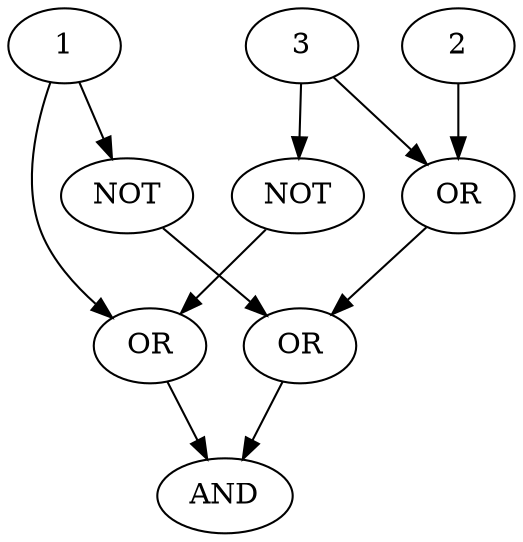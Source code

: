 digraph sample {
1;
4 [label = "NOT"];
3 -> 4;
5 [label = "OR"];
1 -> 5;
4 -> 5;
2;
3;
6 [label = "OR"];
2 -> 6;
3 -> 6;
7 [label = "NOT"];
1 -> 7;
8 [label = "OR"];
6 -> 8;
7 -> 8;
9 [label = "AND"];
5 -> 9;
8 -> 9;
}
